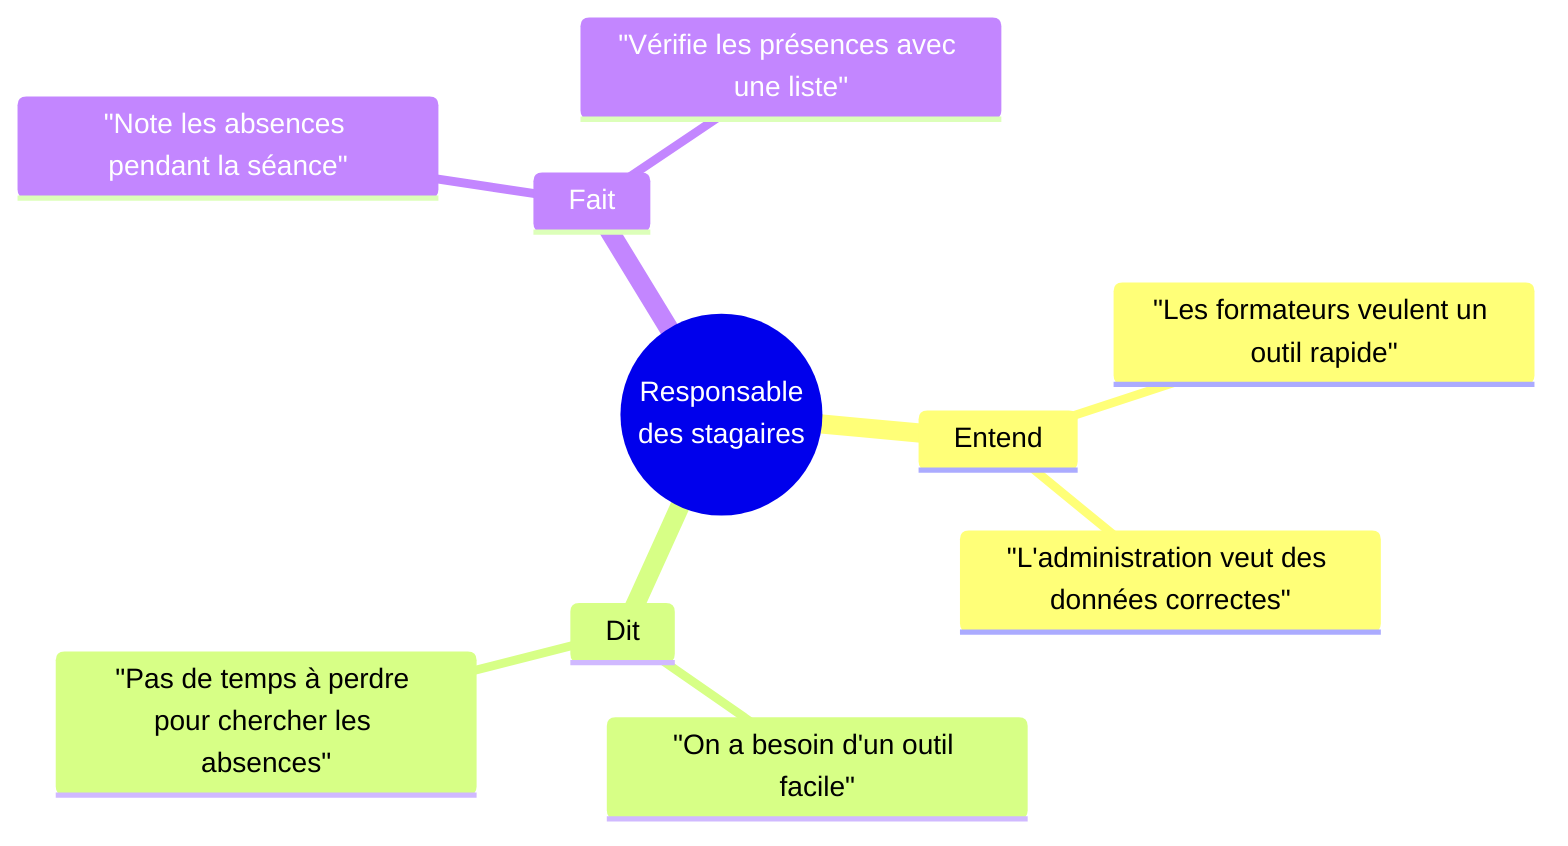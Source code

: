 mindmap
  root((Responsable 
  des stagaires))
    Entend
      "Les formateurs veulent un outil rapide"
      "L'administration veut des données correctes"
    Dit
      "On a besoin d'un outil facile"
      "Pas de temps à perdre pour chercher les absences"
    Fait
      "Note les absences pendant la séance"
      "Vérifie les présences avec une liste"